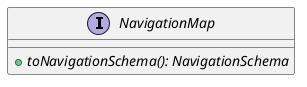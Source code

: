 @startuml

    interface NavigationMap {
        {abstract} +toNavigationSchema(): NavigationSchema
    }

@enduml
